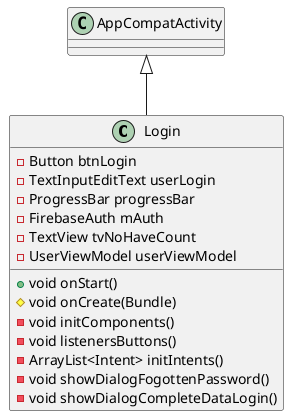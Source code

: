 @startuml
class Login {
- Button btnLogin
- TextInputEditText userLogin
- ProgressBar progressBar
- FirebaseAuth mAuth
- TextView tvNoHaveCount
- UserViewModel userViewModel
+ void onStart()
# void onCreate(Bundle)
- void initComponents()
- void listenersButtons()
- ArrayList<Intent> initIntents()
- void showDialogFogottenPassword()
- void showDialogCompleteDataLogin()
}


AppCompatActivity <|-- Login
@enduml